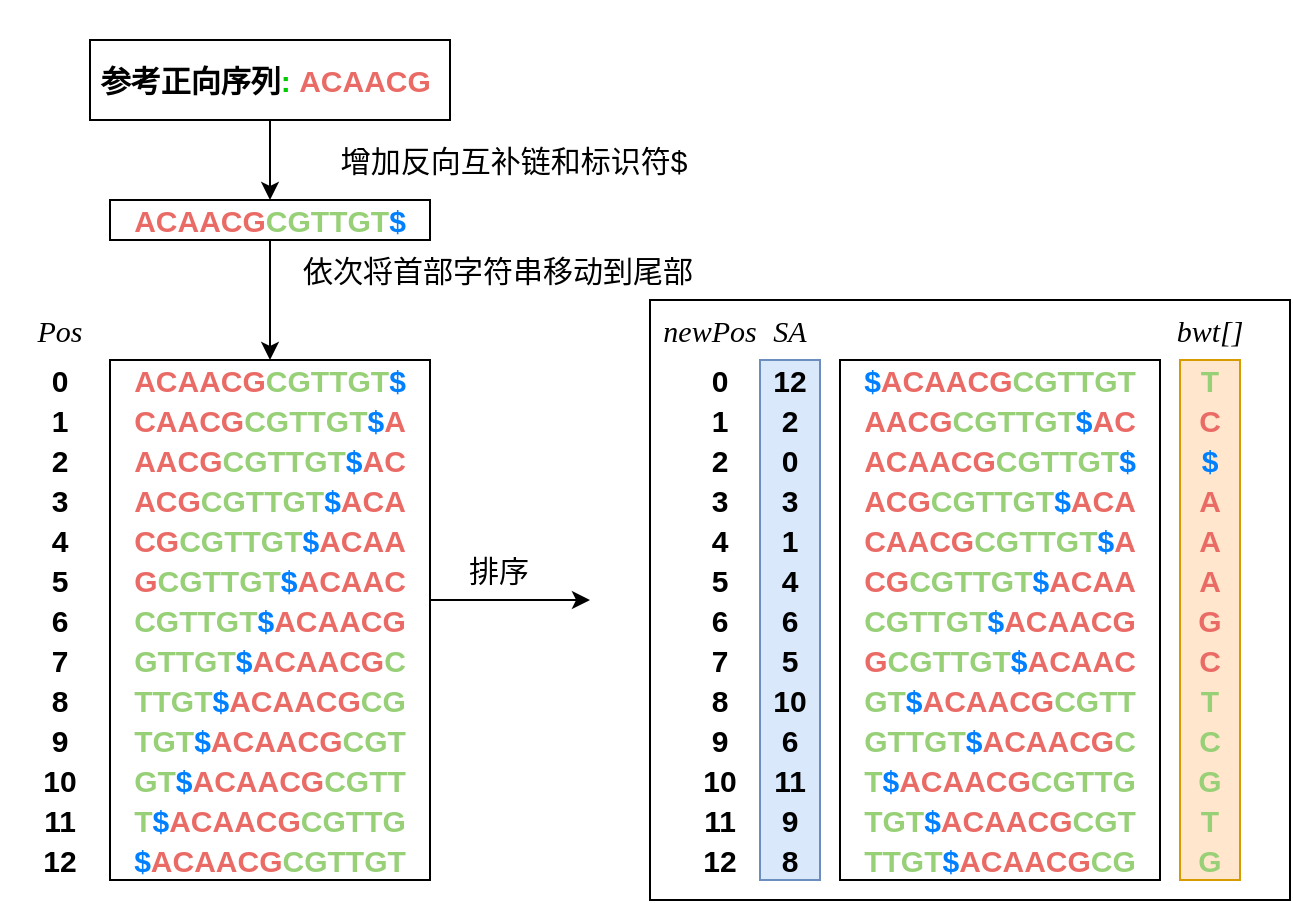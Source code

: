 <mxfile version="20.2.7" type="github">
  <diagram id="3BTd0Piw4Znla7fd_BEo" name="第 1 页">
    <mxGraphModel dx="1550" dy="827" grid="1" gridSize="10" guides="1" tooltips="1" connect="1" arrows="1" fold="1" page="1" pageScale="1" pageWidth="827" pageHeight="1169" math="0" shadow="0">
      <root>
        <mxCell id="0" />
        <mxCell id="1" parent="0" />
        <mxCell id="XB4V-3goY0CeYFmTZ6GR-145" value="" style="rounded=0;whiteSpace=wrap;html=1;labelBackgroundColor=none;labelBorderColor=none;fontFamily=Times New Roman;fontSize=15;fontColor=#007FFF;strokeColor=default;gradientColor=none;" vertex="1" parent="1">
          <mxGeometry x="400" y="290" width="320" height="300" as="geometry" />
        </mxCell>
        <mxCell id="XB4V-3goY0CeYFmTZ6GR-125" value="" style="rounded=0;whiteSpace=wrap;html=1;fontFamily=Times New Roman;fontSize=15;strokeColor=#6c8ebf;labelBackgroundColor=none;labelBorderColor=none;textOpacity=0;fillColor=#dae8fc;gradientColor=none;" vertex="1" parent="1">
          <mxGeometry x="455" y="320" width="30" height="260" as="geometry" />
        </mxCell>
        <mxCell id="XB4V-3goY0CeYFmTZ6GR-19" value="" style="rounded=0;whiteSpace=wrap;html=1;fontSize=15;fontColor=#000000;strokeColor=default;" vertex="1" parent="1">
          <mxGeometry x="130" y="320" width="160" height="260" as="geometry" />
        </mxCell>
        <mxCell id="PF9-1cCFaQV7IqX7h6EL-1" value="&lt;font style=&quot;font-size: 15px;&quot;&gt;&lt;b&gt;&lt;font color=&quot;#ea6b66&quot;&gt;ACAACG&lt;/font&gt;&lt;/b&gt;&lt;b&gt;&lt;font color=&quot;#97d077&quot;&gt;CGTTGT&lt;/font&gt;&lt;/b&gt;&lt;/font&gt;&lt;b style=&quot;font-size: 15px;&quot;&gt;&lt;font color=&quot;#007fff&quot;&gt;$&lt;/font&gt;&lt;/b&gt;" style="rounded=0;whiteSpace=wrap;html=1;" parent="1" vertex="1">
          <mxGeometry x="130" y="240" width="160" height="20" as="geometry" />
        </mxCell>
        <mxCell id="XB4V-3goY0CeYFmTZ6GR-10" value="" style="group" vertex="1" connectable="0" parent="1">
          <mxGeometry x="120" y="140" width="280" height="30" as="geometry" />
        </mxCell>
        <mxCell id="XB4V-3goY0CeYFmTZ6GR-2" value="&lt;div style=&quot;text-align: center;&quot;&gt;&lt;br&gt;&lt;/div&gt;" style="text;whiteSpace=wrap;html=1;fontSize=15;fontColor=#00CC00;" vertex="1" parent="XB4V-3goY0CeYFmTZ6GR-10">
          <mxGeometry width="170" height="30" as="geometry" />
        </mxCell>
        <mxCell id="XB4V-3goY0CeYFmTZ6GR-12" value="" style="edgeStyle=orthogonalEdgeStyle;rounded=0;orthogonalLoop=1;jettySize=auto;html=1;fontSize=15;fontColor=#FF3333;" edge="1" parent="1" source="XB4V-3goY0CeYFmTZ6GR-11" target="PF9-1cCFaQV7IqX7h6EL-1">
          <mxGeometry relative="1" as="geometry" />
        </mxCell>
        <mxCell id="XB4V-3goY0CeYFmTZ6GR-11" value="&lt;b style=&quot;&quot;&gt;&lt;font style=&quot;&quot; color=&quot;#000000&quot;&gt;参考正向序列&lt;/font&gt;&lt;font style=&quot;color: rgb(0, 204, 0);&quot; color=&quot;#000000&quot;&gt;:&amp;nbsp;&lt;/font&gt;&lt;font color=&quot;#ea6b66&quot;&gt;&lt;font style=&quot;&quot;&gt;ACAACG&lt;/font&gt;&lt;font style=&quot;&quot;&gt;&amp;nbsp;&lt;/font&gt;&lt;/font&gt;&lt;/b&gt;" style="rounded=0;whiteSpace=wrap;html=1;fontSize=15;fontColor=#FF3333;" vertex="1" parent="1">
          <mxGeometry x="120" y="160" width="180" height="40" as="geometry" />
        </mxCell>
        <mxCell id="XB4V-3goY0CeYFmTZ6GR-13" value="&lt;font color=&quot;#000000&quot;&gt;增加反向互补链和标识符$&lt;/font&gt;" style="text;html=1;strokeColor=none;fillColor=none;align=center;verticalAlign=middle;whiteSpace=wrap;rounded=0;fontSize=15;fontColor=#FF3333;" vertex="1" parent="1">
          <mxGeometry x="224" y="200" width="216" height="40" as="geometry" />
        </mxCell>
        <mxCell id="XB4V-3goY0CeYFmTZ6GR-18" value="&lt;b&gt;&lt;font color=&quot;#ea6b66&quot;&gt;ACAACG&lt;/font&gt;&lt;/b&gt;&lt;b&gt;&lt;font color=&quot;#97d077&quot;&gt;CGTTGT&lt;/font&gt;&lt;/b&gt;&lt;b&gt;&lt;font color=&quot;#007fff&quot;&gt;$&lt;/font&gt;&lt;/b&gt;" style="text;html=1;strokeColor=none;fillColor=none;align=center;verticalAlign=middle;whiteSpace=wrap;rounded=0;fontSize=15;fontColor=#000000;" vertex="1" parent="1">
          <mxGeometry x="130" y="320" width="160" height="20" as="geometry" />
        </mxCell>
        <mxCell id="XB4V-3goY0CeYFmTZ6GR-21" value="&lt;b&gt;&lt;font color=&quot;#ea6b66&quot;&gt;CAACG&lt;/font&gt;&lt;/b&gt;&lt;b&gt;&lt;font color=&quot;#97d077&quot;&gt;CGTTGT&lt;/font&gt;&lt;/b&gt;&lt;b&gt;&lt;font color=&quot;#007fff&quot;&gt;$&lt;/font&gt;&lt;font color=&quot;#ea6b66&quot;&gt;A&lt;/font&gt;&lt;/b&gt;" style="text;html=1;strokeColor=none;fillColor=none;align=center;verticalAlign=middle;whiteSpace=wrap;rounded=0;fontSize=15;fontColor=#000000;" vertex="1" parent="1">
          <mxGeometry x="130" y="340" width="160" height="20" as="geometry" />
        </mxCell>
        <mxCell id="XB4V-3goY0CeYFmTZ6GR-25" value="&lt;b&gt;&lt;font color=&quot;#ea6b66&quot;&gt;AACG&lt;/font&gt;&lt;/b&gt;&lt;b&gt;&lt;font color=&quot;#97d077&quot;&gt;CGTTGT&lt;/font&gt;&lt;/b&gt;&lt;b&gt;&lt;font color=&quot;#007fff&quot;&gt;$&lt;/font&gt;&lt;font color=&quot;#ea6b66&quot;&gt;AC&lt;/font&gt;&lt;/b&gt;" style="text;html=1;strokeColor=none;fillColor=none;align=center;verticalAlign=middle;whiteSpace=wrap;rounded=0;fontSize=15;fontColor=#000000;" vertex="1" parent="1">
          <mxGeometry x="130" y="360" width="160" height="20" as="geometry" />
        </mxCell>
        <mxCell id="XB4V-3goY0CeYFmTZ6GR-26" value="&lt;b&gt;&lt;font color=&quot;#ea6b66&quot;&gt;ACG&lt;/font&gt;&lt;/b&gt;&lt;b&gt;&lt;font color=&quot;#97d077&quot;&gt;CGTTGT&lt;/font&gt;&lt;/b&gt;&lt;b&gt;&lt;font color=&quot;#007fff&quot;&gt;$&lt;/font&gt;&lt;font color=&quot;#ea6b66&quot;&gt;ACA&lt;/font&gt;&lt;/b&gt;" style="text;html=1;strokeColor=none;fillColor=none;align=center;verticalAlign=middle;whiteSpace=wrap;rounded=0;fontSize=15;fontColor=#000000;" vertex="1" parent="1">
          <mxGeometry x="130" y="380" width="160" height="20" as="geometry" />
        </mxCell>
        <mxCell id="XB4V-3goY0CeYFmTZ6GR-27" value="&lt;b&gt;&lt;font color=&quot;#ea6b66&quot;&gt;CG&lt;/font&gt;&lt;/b&gt;&lt;b&gt;&lt;font color=&quot;#97d077&quot;&gt;CGTTGT&lt;/font&gt;&lt;/b&gt;&lt;b&gt;&lt;font color=&quot;#007fff&quot;&gt;$&lt;/font&gt;&lt;font color=&quot;#ea6b66&quot;&gt;ACAA&lt;/font&gt;&lt;/b&gt;" style="text;html=1;strokeColor=none;fillColor=none;align=center;verticalAlign=middle;whiteSpace=wrap;rounded=0;fontSize=15;fontColor=#000000;" vertex="1" parent="1">
          <mxGeometry x="130" y="400" width="160" height="20" as="geometry" />
        </mxCell>
        <mxCell id="XB4V-3goY0CeYFmTZ6GR-47" value="&lt;b&gt;&lt;font color=&quot;#ea6b66&quot;&gt;G&lt;/font&gt;&lt;/b&gt;&lt;b&gt;&lt;font color=&quot;#97d077&quot;&gt;CGTTGT&lt;/font&gt;&lt;/b&gt;&lt;b&gt;&lt;font color=&quot;#007fff&quot;&gt;$&lt;/font&gt;&lt;font color=&quot;#ea6b66&quot;&gt;ACAAC&lt;/font&gt;&lt;/b&gt;" style="text;html=1;strokeColor=none;fillColor=none;align=center;verticalAlign=middle;whiteSpace=wrap;rounded=0;fontSize=15;fontColor=#000000;" vertex="1" parent="1">
          <mxGeometry x="130" y="420" width="160" height="20" as="geometry" />
        </mxCell>
        <mxCell id="XB4V-3goY0CeYFmTZ6GR-48" value="&lt;b&gt;&lt;font color=&quot;#97d077&quot;&gt;CGTTGT&lt;/font&gt;&lt;/b&gt;&lt;b&gt;&lt;font color=&quot;#007fff&quot;&gt;$&lt;/font&gt;&lt;/b&gt;&lt;b&gt;&lt;font color=&quot;#ea6b66&quot;&gt;ACAACG&lt;/font&gt;&lt;/b&gt;" style="text;html=1;strokeColor=none;fillColor=none;align=center;verticalAlign=middle;whiteSpace=wrap;rounded=0;fontSize=15;fontColor=#000000;" vertex="1" parent="1">
          <mxGeometry x="130" y="440" width="160" height="20" as="geometry" />
        </mxCell>
        <mxCell id="XB4V-3goY0CeYFmTZ6GR-49" value="&lt;b&gt;&lt;font color=&quot;#97d077&quot;&gt;GTTGT&lt;/font&gt;&lt;/b&gt;&lt;b&gt;&lt;font color=&quot;#007fff&quot;&gt;$&lt;/font&gt;&lt;/b&gt;&lt;b&gt;&lt;font color=&quot;#ea6b66&quot;&gt;ACAACG&lt;/font&gt;&lt;/b&gt;&lt;b&gt;&lt;font color=&quot;#97d077&quot;&gt;C&lt;/font&gt;&lt;/b&gt;" style="text;html=1;strokeColor=none;fillColor=none;align=center;verticalAlign=middle;whiteSpace=wrap;rounded=0;fontSize=15;fontColor=#000000;" vertex="1" parent="1">
          <mxGeometry x="130" y="460" width="160" height="20" as="geometry" />
        </mxCell>
        <mxCell id="XB4V-3goY0CeYFmTZ6GR-50" value="&lt;b&gt;&lt;font color=&quot;#97d077&quot;&gt;TTGT&lt;/font&gt;&lt;/b&gt;&lt;b&gt;&lt;font color=&quot;#007fff&quot;&gt;$&lt;/font&gt;&lt;/b&gt;&lt;b&gt;&lt;font color=&quot;#ea6b66&quot;&gt;ACAACG&lt;/font&gt;&lt;/b&gt;&lt;b&gt;&lt;font color=&quot;#97d077&quot;&gt;CG&lt;/font&gt;&lt;/b&gt;" style="text;html=1;strokeColor=none;fillColor=none;align=center;verticalAlign=middle;whiteSpace=wrap;rounded=0;fontSize=15;fontColor=#000000;" vertex="1" parent="1">
          <mxGeometry x="130" y="480" width="160" height="20" as="geometry" />
        </mxCell>
        <mxCell id="XB4V-3goY0CeYFmTZ6GR-51" value="&lt;b&gt;&lt;font color=&quot;#97d077&quot;&gt;TGT&lt;/font&gt;&lt;/b&gt;&lt;b&gt;&lt;font color=&quot;#007fff&quot;&gt;$&lt;/font&gt;&lt;/b&gt;&lt;b&gt;&lt;font color=&quot;#ea6b66&quot;&gt;ACAACG&lt;/font&gt;&lt;/b&gt;&lt;b&gt;&lt;font color=&quot;#97d077&quot;&gt;CGT&lt;/font&gt;&lt;/b&gt;" style="text;html=1;strokeColor=none;fillColor=none;align=center;verticalAlign=middle;whiteSpace=wrap;rounded=0;fontSize=15;fontColor=#000000;" vertex="1" parent="1">
          <mxGeometry x="130" y="500" width="160" height="20" as="geometry" />
        </mxCell>
        <mxCell id="XB4V-3goY0CeYFmTZ6GR-52" value="&lt;b&gt;&lt;font color=&quot;#97d077&quot;&gt;GT&lt;/font&gt;&lt;/b&gt;&lt;b&gt;&lt;font color=&quot;#007fff&quot;&gt;$&lt;/font&gt;&lt;/b&gt;&lt;b&gt;&lt;font color=&quot;#ea6b66&quot;&gt;ACAACG&lt;/font&gt;&lt;/b&gt;&lt;b&gt;&lt;font color=&quot;#97d077&quot;&gt;CGTT&lt;/font&gt;&lt;/b&gt;" style="text;html=1;strokeColor=none;fillColor=none;align=center;verticalAlign=middle;whiteSpace=wrap;rounded=0;fontSize=15;fontColor=#000000;" vertex="1" parent="1">
          <mxGeometry x="130" y="520" width="160" height="20" as="geometry" />
        </mxCell>
        <mxCell id="XB4V-3goY0CeYFmTZ6GR-53" value="&lt;b&gt;&lt;font color=&quot;#97d077&quot;&gt;T&lt;/font&gt;&lt;/b&gt;&lt;b&gt;&lt;font color=&quot;#007fff&quot;&gt;$&lt;/font&gt;&lt;/b&gt;&lt;b&gt;&lt;font color=&quot;#ea6b66&quot;&gt;ACAACG&lt;/font&gt;&lt;/b&gt;&lt;b&gt;&lt;font color=&quot;#97d077&quot;&gt;CGTTG&lt;/font&gt;&lt;/b&gt;" style="text;html=1;strokeColor=none;fillColor=none;align=center;verticalAlign=middle;whiteSpace=wrap;rounded=0;fontSize=15;fontColor=#000000;" vertex="1" parent="1">
          <mxGeometry x="130" y="540" width="160" height="20" as="geometry" />
        </mxCell>
        <mxCell id="XB4V-3goY0CeYFmTZ6GR-54" value="&lt;b&gt;&lt;font color=&quot;#007fff&quot;&gt;$&lt;/font&gt;&lt;/b&gt;&lt;b&gt;&lt;font color=&quot;#ea6b66&quot;&gt;ACAACG&lt;/font&gt;&lt;/b&gt;&lt;b&gt;&lt;font color=&quot;#97d077&quot;&gt;CGTTGT&lt;/font&gt;&lt;/b&gt;" style="text;html=1;strokeColor=none;fillColor=none;align=center;verticalAlign=middle;whiteSpace=wrap;rounded=0;fontSize=15;fontColor=#000000;" vertex="1" parent="1">
          <mxGeometry x="130" y="560" width="160" height="20" as="geometry" />
        </mxCell>
        <mxCell id="XB4V-3goY0CeYFmTZ6GR-69" value="&lt;font face=&quot;Times New Roman&quot;&gt;&lt;i&gt;Pos&lt;/i&gt;&lt;/font&gt;" style="text;html=1;strokeColor=none;fillColor=none;align=center;verticalAlign=middle;whiteSpace=wrap;rounded=0;fontSize=15;fontColor=#000000;" vertex="1" parent="1">
          <mxGeometry x="75" y="290" width="60" height="30" as="geometry" />
        </mxCell>
        <mxCell id="XB4V-3goY0CeYFmTZ6GR-70" value="" style="group" vertex="1" connectable="0" parent="1">
          <mxGeometry x="90" y="320" width="30" height="260" as="geometry" />
        </mxCell>
        <mxCell id="XB4V-3goY0CeYFmTZ6GR-56" value="&lt;font&gt;&lt;b&gt;0&lt;/b&gt;&lt;/font&gt;" style="text;html=1;strokeColor=none;fillColor=none;align=center;verticalAlign=middle;whiteSpace=wrap;rounded=0;fontSize=15;fontColor=#000000;" vertex="1" parent="XB4V-3goY0CeYFmTZ6GR-70">
          <mxGeometry width="30" height="20" as="geometry" />
        </mxCell>
        <mxCell id="XB4V-3goY0CeYFmTZ6GR-57" value="&lt;font&gt;&lt;b&gt;1&lt;/b&gt;&lt;/font&gt;" style="text;html=1;strokeColor=none;fillColor=none;align=center;verticalAlign=middle;whiteSpace=wrap;rounded=0;fontSize=15;fontColor=#000000;" vertex="1" parent="XB4V-3goY0CeYFmTZ6GR-70">
          <mxGeometry y="20" width="30" height="20" as="geometry" />
        </mxCell>
        <mxCell id="XB4V-3goY0CeYFmTZ6GR-58" value="&lt;font&gt;&lt;b&gt;2&lt;/b&gt;&lt;/font&gt;" style="text;html=1;strokeColor=none;fillColor=none;align=center;verticalAlign=middle;whiteSpace=wrap;rounded=0;fontSize=15;fontColor=#000000;" vertex="1" parent="XB4V-3goY0CeYFmTZ6GR-70">
          <mxGeometry y="40" width="30" height="20" as="geometry" />
        </mxCell>
        <mxCell id="XB4V-3goY0CeYFmTZ6GR-59" value="&lt;font&gt;&lt;b&gt;3&lt;/b&gt;&lt;/font&gt;" style="text;html=1;strokeColor=none;fillColor=none;align=center;verticalAlign=middle;whiteSpace=wrap;rounded=0;fontSize=15;fontColor=#000000;" vertex="1" parent="XB4V-3goY0CeYFmTZ6GR-70">
          <mxGeometry y="60" width="30" height="20" as="geometry" />
        </mxCell>
        <mxCell id="XB4V-3goY0CeYFmTZ6GR-60" value="&lt;font&gt;&lt;b&gt;4&lt;/b&gt;&lt;/font&gt;" style="text;html=1;strokeColor=none;fillColor=none;align=center;verticalAlign=middle;whiteSpace=wrap;rounded=0;fontSize=15;fontColor=#000000;" vertex="1" parent="XB4V-3goY0CeYFmTZ6GR-70">
          <mxGeometry y="80" width="30" height="20" as="geometry" />
        </mxCell>
        <mxCell id="XB4V-3goY0CeYFmTZ6GR-61" value="&lt;font&gt;&lt;b&gt;5&lt;/b&gt;&lt;/font&gt;" style="text;html=1;strokeColor=none;fillColor=none;align=center;verticalAlign=middle;whiteSpace=wrap;rounded=0;fontSize=15;fontColor=#000000;" vertex="1" parent="XB4V-3goY0CeYFmTZ6GR-70">
          <mxGeometry y="100" width="30" height="20" as="geometry" />
        </mxCell>
        <mxCell id="XB4V-3goY0CeYFmTZ6GR-62" value="&lt;font&gt;&lt;b&gt;6&lt;/b&gt;&lt;/font&gt;" style="text;html=1;strokeColor=none;fillColor=none;align=center;verticalAlign=middle;whiteSpace=wrap;rounded=0;fontSize=15;fontColor=#000000;" vertex="1" parent="XB4V-3goY0CeYFmTZ6GR-70">
          <mxGeometry y="120" width="30" height="20" as="geometry" />
        </mxCell>
        <mxCell id="XB4V-3goY0CeYFmTZ6GR-63" value="&lt;font&gt;&lt;b&gt;7&lt;/b&gt;&lt;/font&gt;" style="text;html=1;strokeColor=none;fillColor=none;align=center;verticalAlign=middle;whiteSpace=wrap;rounded=0;fontSize=15;fontColor=#000000;" vertex="1" parent="XB4V-3goY0CeYFmTZ6GR-70">
          <mxGeometry y="140" width="30" height="20" as="geometry" />
        </mxCell>
        <mxCell id="XB4V-3goY0CeYFmTZ6GR-64" value="&lt;font&gt;&lt;b&gt;8&lt;/b&gt;&lt;/font&gt;" style="text;html=1;strokeColor=none;fillColor=none;align=center;verticalAlign=middle;whiteSpace=wrap;rounded=0;fontSize=15;fontColor=#000000;" vertex="1" parent="XB4V-3goY0CeYFmTZ6GR-70">
          <mxGeometry y="160" width="30" height="20" as="geometry" />
        </mxCell>
        <mxCell id="XB4V-3goY0CeYFmTZ6GR-65" value="&lt;font&gt;&lt;b&gt;9&lt;/b&gt;&lt;/font&gt;" style="text;html=1;strokeColor=none;fillColor=none;align=center;verticalAlign=middle;whiteSpace=wrap;rounded=0;fontSize=15;fontColor=#000000;" vertex="1" parent="XB4V-3goY0CeYFmTZ6GR-70">
          <mxGeometry y="180" width="30" height="20" as="geometry" />
        </mxCell>
        <mxCell id="XB4V-3goY0CeYFmTZ6GR-66" value="&lt;font&gt;&lt;b&gt;10&lt;/b&gt;&lt;/font&gt;" style="text;html=1;strokeColor=none;fillColor=none;align=center;verticalAlign=middle;whiteSpace=wrap;rounded=0;fontSize=15;fontColor=#000000;" vertex="1" parent="XB4V-3goY0CeYFmTZ6GR-70">
          <mxGeometry y="200" width="30" height="20" as="geometry" />
        </mxCell>
        <mxCell id="XB4V-3goY0CeYFmTZ6GR-67" value="&lt;font&gt;&lt;b&gt;11&lt;/b&gt;&lt;/font&gt;" style="text;html=1;strokeColor=none;fillColor=none;align=center;verticalAlign=middle;whiteSpace=wrap;rounded=0;fontSize=15;fontColor=#000000;" vertex="1" parent="XB4V-3goY0CeYFmTZ6GR-70">
          <mxGeometry y="220" width="30" height="20" as="geometry" />
        </mxCell>
        <mxCell id="XB4V-3goY0CeYFmTZ6GR-68" value="&lt;font&gt;&lt;b&gt;12&lt;/b&gt;&lt;/font&gt;" style="text;html=1;strokeColor=none;fillColor=none;align=center;verticalAlign=middle;whiteSpace=wrap;rounded=0;fontSize=15;fontColor=#000000;" vertex="1" parent="XB4V-3goY0CeYFmTZ6GR-70">
          <mxGeometry y="240" width="30" height="20" as="geometry" />
        </mxCell>
        <mxCell id="XB4V-3goY0CeYFmTZ6GR-72" value="" style="endArrow=classic;html=1;rounded=0;fontFamily=Times New Roman;fontSize=15;fontColor=#000000;exitX=0.5;exitY=1;exitDx=0;exitDy=0;entryX=0.5;entryY=0;entryDx=0;entryDy=0;" edge="1" parent="1" source="PF9-1cCFaQV7IqX7h6EL-1" target="XB4V-3goY0CeYFmTZ6GR-18">
          <mxGeometry width="50" height="50" relative="1" as="geometry">
            <mxPoint x="370" y="310" as="sourcePoint" />
            <mxPoint x="420" y="260" as="targetPoint" />
          </mxGeometry>
        </mxCell>
        <mxCell id="XB4V-3goY0CeYFmTZ6GR-73" value="&lt;font color=&quot;#000000&quot;&gt;依次将首部字符串移动到尾部&lt;/font&gt;" style="text;html=1;strokeColor=none;fillColor=none;align=center;verticalAlign=middle;whiteSpace=wrap;rounded=0;fontSize=15;fontColor=#FF3333;" vertex="1" parent="1">
          <mxGeometry x="208" y="260" width="232" height="30" as="geometry" />
        </mxCell>
        <mxCell id="XB4V-3goY0CeYFmTZ6GR-74" value="" style="rounded=0;whiteSpace=wrap;html=1;fontSize=15;fontColor=#000000;strokeColor=default;" vertex="1" parent="1">
          <mxGeometry x="495" y="320" width="160" height="260" as="geometry" />
        </mxCell>
        <mxCell id="XB4V-3goY0CeYFmTZ6GR-75" value="&lt;b&gt;&lt;font color=&quot;#ea6b66&quot;&gt;ACAACG&lt;/font&gt;&lt;/b&gt;&lt;b&gt;&lt;font color=&quot;#97d077&quot;&gt;CGTTGT&lt;/font&gt;&lt;/b&gt;&lt;b&gt;&lt;font color=&quot;#007fff&quot;&gt;$&lt;/font&gt;&lt;/b&gt;" style="text;html=1;strokeColor=none;fillColor=none;align=center;verticalAlign=middle;whiteSpace=wrap;rounded=0;fontSize=15;fontColor=#000000;" vertex="1" parent="1">
          <mxGeometry x="495" y="360" width="160" height="20" as="geometry" />
        </mxCell>
        <mxCell id="XB4V-3goY0CeYFmTZ6GR-76" value="&lt;b&gt;&lt;font color=&quot;#ea6b66&quot;&gt;CAACG&lt;/font&gt;&lt;/b&gt;&lt;b&gt;&lt;font color=&quot;#97d077&quot;&gt;CGTTGT&lt;/font&gt;&lt;/b&gt;&lt;b&gt;&lt;font color=&quot;#007fff&quot;&gt;$&lt;/font&gt;&lt;font color=&quot;#ea6b66&quot;&gt;A&lt;/font&gt;&lt;/b&gt;" style="text;html=1;strokeColor=none;fillColor=none;align=center;verticalAlign=middle;whiteSpace=wrap;rounded=0;fontSize=15;fontColor=#000000;" vertex="1" parent="1">
          <mxGeometry x="495" y="400" width="160" height="20" as="geometry" />
        </mxCell>
        <mxCell id="XB4V-3goY0CeYFmTZ6GR-77" value="&lt;b&gt;&lt;font color=&quot;#ea6b66&quot;&gt;AACG&lt;/font&gt;&lt;/b&gt;&lt;b&gt;&lt;font color=&quot;#97d077&quot;&gt;CGTTGT&lt;/font&gt;&lt;/b&gt;&lt;b&gt;&lt;font color=&quot;#007fff&quot;&gt;$&lt;/font&gt;&lt;font color=&quot;#ea6b66&quot;&gt;AC&lt;/font&gt;&lt;/b&gt;" style="text;html=1;strokeColor=none;fillColor=none;align=center;verticalAlign=middle;whiteSpace=wrap;rounded=0;fontSize=15;fontColor=#000000;" vertex="1" parent="1">
          <mxGeometry x="495" y="340" width="160" height="20" as="geometry" />
        </mxCell>
        <mxCell id="XB4V-3goY0CeYFmTZ6GR-78" value="&lt;b&gt;&lt;font color=&quot;#ea6b66&quot;&gt;ACG&lt;/font&gt;&lt;/b&gt;&lt;b&gt;&lt;font color=&quot;#97d077&quot;&gt;CGTTGT&lt;/font&gt;&lt;/b&gt;&lt;b&gt;&lt;font color=&quot;#007fff&quot;&gt;$&lt;/font&gt;&lt;font color=&quot;#ea6b66&quot;&gt;ACA&lt;/font&gt;&lt;/b&gt;" style="text;html=1;strokeColor=none;fillColor=none;align=center;verticalAlign=middle;whiteSpace=wrap;rounded=0;fontSize=15;fontColor=#000000;" vertex="1" parent="1">
          <mxGeometry x="495" y="380" width="160" height="20" as="geometry" />
        </mxCell>
        <mxCell id="XB4V-3goY0CeYFmTZ6GR-79" value="&lt;b&gt;&lt;font color=&quot;#ea6b66&quot;&gt;CG&lt;/font&gt;&lt;/b&gt;&lt;b&gt;&lt;font color=&quot;#97d077&quot;&gt;CGTTGT&lt;/font&gt;&lt;/b&gt;&lt;b&gt;&lt;font color=&quot;#007fff&quot;&gt;$&lt;/font&gt;&lt;font color=&quot;#ea6b66&quot;&gt;ACAA&lt;/font&gt;&lt;/b&gt;" style="text;html=1;strokeColor=none;fillColor=none;align=center;verticalAlign=middle;whiteSpace=wrap;rounded=0;fontSize=15;fontColor=#000000;" vertex="1" parent="1">
          <mxGeometry x="495" y="420" width="160" height="20" as="geometry" />
        </mxCell>
        <mxCell id="XB4V-3goY0CeYFmTZ6GR-80" value="&lt;b&gt;&lt;font color=&quot;#ea6b66&quot;&gt;G&lt;/font&gt;&lt;/b&gt;&lt;b&gt;&lt;font color=&quot;#97d077&quot;&gt;CGTTGT&lt;/font&gt;&lt;/b&gt;&lt;b&gt;&lt;font color=&quot;#007fff&quot;&gt;$&lt;/font&gt;&lt;font color=&quot;#ea6b66&quot;&gt;ACAAC&lt;/font&gt;&lt;/b&gt;" style="text;html=1;strokeColor=none;fillColor=none;align=center;verticalAlign=middle;whiteSpace=wrap;rounded=0;fontSize=15;fontColor=#000000;" vertex="1" parent="1">
          <mxGeometry x="495" y="460" width="160" height="20" as="geometry" />
        </mxCell>
        <mxCell id="XB4V-3goY0CeYFmTZ6GR-81" value="&lt;b&gt;&lt;font color=&quot;#97d077&quot;&gt;CGTTGT&lt;/font&gt;&lt;/b&gt;&lt;b&gt;&lt;font color=&quot;#007fff&quot;&gt;$&lt;/font&gt;&lt;/b&gt;&lt;b&gt;&lt;font color=&quot;#ea6b66&quot;&gt;ACAACG&lt;/font&gt;&lt;/b&gt;" style="text;html=1;strokeColor=none;fillColor=none;align=center;verticalAlign=middle;whiteSpace=wrap;rounded=0;fontSize=15;fontColor=#000000;" vertex="1" parent="1">
          <mxGeometry x="495" y="440" width="160" height="20" as="geometry" />
        </mxCell>
        <mxCell id="XB4V-3goY0CeYFmTZ6GR-82" value="&lt;b&gt;&lt;font color=&quot;#97d077&quot;&gt;GTTGT&lt;/font&gt;&lt;/b&gt;&lt;b&gt;&lt;font color=&quot;#007fff&quot;&gt;$&lt;/font&gt;&lt;/b&gt;&lt;b&gt;&lt;font color=&quot;#ea6b66&quot;&gt;ACAACG&lt;/font&gt;&lt;/b&gt;&lt;b&gt;&lt;font color=&quot;#97d077&quot;&gt;C&lt;/font&gt;&lt;/b&gt;" style="text;html=1;strokeColor=none;fillColor=none;align=center;verticalAlign=middle;whiteSpace=wrap;rounded=0;fontSize=15;fontColor=#000000;" vertex="1" parent="1">
          <mxGeometry x="495" y="500" width="160" height="20" as="geometry" />
        </mxCell>
        <mxCell id="XB4V-3goY0CeYFmTZ6GR-83" value="&lt;b&gt;&lt;font color=&quot;#97d077&quot;&gt;TTGT&lt;/font&gt;&lt;/b&gt;&lt;b&gt;&lt;font color=&quot;#007fff&quot;&gt;$&lt;/font&gt;&lt;/b&gt;&lt;b&gt;&lt;font color=&quot;#ea6b66&quot;&gt;ACAACG&lt;/font&gt;&lt;/b&gt;&lt;b&gt;&lt;font color=&quot;#97d077&quot;&gt;CG&lt;/font&gt;&lt;/b&gt;" style="text;html=1;strokeColor=none;fillColor=none;align=center;verticalAlign=middle;whiteSpace=wrap;rounded=0;fontSize=15;fontColor=#000000;" vertex="1" parent="1">
          <mxGeometry x="495" y="560" width="160" height="20" as="geometry" />
        </mxCell>
        <mxCell id="XB4V-3goY0CeYFmTZ6GR-84" value="&lt;b&gt;&lt;font color=&quot;#97d077&quot;&gt;TGT&lt;/font&gt;&lt;/b&gt;&lt;b&gt;&lt;font color=&quot;#007fff&quot;&gt;$&lt;/font&gt;&lt;/b&gt;&lt;b&gt;&lt;font color=&quot;#ea6b66&quot;&gt;ACAACG&lt;/font&gt;&lt;/b&gt;&lt;b&gt;&lt;font color=&quot;#97d077&quot;&gt;CGT&lt;/font&gt;&lt;/b&gt;" style="text;html=1;strokeColor=none;fillColor=none;align=center;verticalAlign=middle;whiteSpace=wrap;rounded=0;fontSize=15;fontColor=#000000;" vertex="1" parent="1">
          <mxGeometry x="495" y="540" width="160" height="20" as="geometry" />
        </mxCell>
        <mxCell id="XB4V-3goY0CeYFmTZ6GR-85" value="&lt;b&gt;&lt;font color=&quot;#97d077&quot;&gt;GT&lt;/font&gt;&lt;/b&gt;&lt;b&gt;&lt;font color=&quot;#007fff&quot;&gt;$&lt;/font&gt;&lt;/b&gt;&lt;b&gt;&lt;font color=&quot;#ea6b66&quot;&gt;ACAACG&lt;/font&gt;&lt;/b&gt;&lt;b&gt;&lt;font color=&quot;#97d077&quot;&gt;CGTT&lt;/font&gt;&lt;/b&gt;" style="text;html=1;strokeColor=none;fillColor=none;align=center;verticalAlign=middle;whiteSpace=wrap;rounded=0;fontSize=15;fontColor=#000000;" vertex="1" parent="1">
          <mxGeometry x="495" y="480" width="160" height="20" as="geometry" />
        </mxCell>
        <mxCell id="XB4V-3goY0CeYFmTZ6GR-86" value="&lt;b&gt;&lt;font color=&quot;#97d077&quot;&gt;T&lt;/font&gt;&lt;/b&gt;&lt;b&gt;&lt;font color=&quot;#007fff&quot;&gt;$&lt;/font&gt;&lt;/b&gt;&lt;b&gt;&lt;font color=&quot;#ea6b66&quot;&gt;ACAACG&lt;/font&gt;&lt;/b&gt;&lt;b&gt;&lt;font color=&quot;#97d077&quot;&gt;CGTTG&lt;/font&gt;&lt;/b&gt;" style="text;html=1;strokeColor=none;fillColor=none;align=center;verticalAlign=middle;whiteSpace=wrap;rounded=0;fontSize=15;fontColor=#000000;" vertex="1" parent="1">
          <mxGeometry x="495" y="520" width="160" height="20" as="geometry" />
        </mxCell>
        <mxCell id="XB4V-3goY0CeYFmTZ6GR-87" value="&lt;b&gt;&lt;font color=&quot;#007fff&quot;&gt;$&lt;/font&gt;&lt;/b&gt;&lt;b&gt;&lt;font color=&quot;#ea6b66&quot;&gt;ACAACG&lt;/font&gt;&lt;/b&gt;&lt;b&gt;&lt;font color=&quot;#97d077&quot;&gt;CGTTGT&lt;/font&gt;&lt;/b&gt;" style="text;html=1;strokeColor=none;fillColor=none;align=center;verticalAlign=middle;whiteSpace=wrap;rounded=0;fontSize=15;fontColor=#000000;" vertex="1" parent="1">
          <mxGeometry x="495" y="320" width="160" height="20" as="geometry" />
        </mxCell>
        <mxCell id="XB4V-3goY0CeYFmTZ6GR-106" value="" style="endArrow=classic;html=1;rounded=0;fontFamily=Times New Roman;fontSize=15;fontColor=#000000;exitX=1;exitY=0;exitDx=0;exitDy=0;" edge="1" parent="1" source="XB4V-3goY0CeYFmTZ6GR-48">
          <mxGeometry width="50" height="50" relative="1" as="geometry">
            <mxPoint x="220" y="270" as="sourcePoint" />
            <mxPoint x="370" y="440" as="targetPoint" />
          </mxGeometry>
        </mxCell>
        <mxCell id="XB4V-3goY0CeYFmTZ6GR-107" value="&lt;font color=&quot;#000000&quot;&gt;排序&lt;/font&gt;" style="text;html=1;strokeColor=none;fillColor=none;align=center;verticalAlign=middle;whiteSpace=wrap;rounded=0;fontSize=15;fontColor=#FF3333;" vertex="1" parent="1">
          <mxGeometry x="295.5" y="410" width="57" height="30" as="geometry" />
        </mxCell>
        <mxCell id="XB4V-3goY0CeYFmTZ6GR-123" value="" style="group" vertex="1" connectable="0" parent="1">
          <mxGeometry x="405" y="290" width="50" height="290" as="geometry" />
        </mxCell>
        <mxCell id="XB4V-3goY0CeYFmTZ6GR-88" value="&lt;font face=&quot;Times New Roman&quot;&gt;&lt;i&gt;newPos&lt;/i&gt;&lt;/font&gt;" style="text;html=1;strokeColor=none;fillColor=none;align=center;verticalAlign=middle;whiteSpace=wrap;rounded=0;fontSize=15;fontColor=#000000;" vertex="1" parent="XB4V-3goY0CeYFmTZ6GR-123">
          <mxGeometry width="50" height="30" as="geometry" />
        </mxCell>
        <mxCell id="XB4V-3goY0CeYFmTZ6GR-89" value="" style="group" vertex="1" connectable="0" parent="XB4V-3goY0CeYFmTZ6GR-123">
          <mxGeometry x="15" y="30" width="30" height="260" as="geometry" />
        </mxCell>
        <mxCell id="XB4V-3goY0CeYFmTZ6GR-90" value="&lt;font&gt;&lt;b&gt;0&lt;/b&gt;&lt;/font&gt;" style="text;html=1;strokeColor=none;fillColor=none;align=center;verticalAlign=middle;whiteSpace=wrap;rounded=0;fontSize=15;fontColor=#000000;" vertex="1" parent="XB4V-3goY0CeYFmTZ6GR-89">
          <mxGeometry width="30" height="20" as="geometry" />
        </mxCell>
        <mxCell id="XB4V-3goY0CeYFmTZ6GR-91" value="&lt;font&gt;&lt;b&gt;1&lt;/b&gt;&lt;/font&gt;" style="text;html=1;strokeColor=none;fillColor=none;align=center;verticalAlign=middle;whiteSpace=wrap;rounded=0;fontSize=15;fontColor=#000000;" vertex="1" parent="XB4V-3goY0CeYFmTZ6GR-89">
          <mxGeometry y="20" width="30" height="20" as="geometry" />
        </mxCell>
        <mxCell id="XB4V-3goY0CeYFmTZ6GR-92" value="&lt;font&gt;&lt;b&gt;2&lt;/b&gt;&lt;/font&gt;" style="text;html=1;strokeColor=none;fillColor=none;align=center;verticalAlign=middle;whiteSpace=wrap;rounded=0;fontSize=15;fontColor=#000000;" vertex="1" parent="XB4V-3goY0CeYFmTZ6GR-89">
          <mxGeometry y="40" width="30" height="20" as="geometry" />
        </mxCell>
        <mxCell id="XB4V-3goY0CeYFmTZ6GR-93" value="&lt;font&gt;&lt;b&gt;3&lt;/b&gt;&lt;/font&gt;" style="text;html=1;strokeColor=none;fillColor=none;align=center;verticalAlign=middle;whiteSpace=wrap;rounded=0;fontSize=15;fontColor=#000000;" vertex="1" parent="XB4V-3goY0CeYFmTZ6GR-89">
          <mxGeometry y="60" width="30" height="20" as="geometry" />
        </mxCell>
        <mxCell id="XB4V-3goY0CeYFmTZ6GR-94" value="&lt;font&gt;&lt;b&gt;4&lt;/b&gt;&lt;/font&gt;" style="text;html=1;strokeColor=none;fillColor=none;align=center;verticalAlign=middle;whiteSpace=wrap;rounded=0;fontSize=15;fontColor=#000000;" vertex="1" parent="XB4V-3goY0CeYFmTZ6GR-89">
          <mxGeometry y="80" width="30" height="20" as="geometry" />
        </mxCell>
        <mxCell id="XB4V-3goY0CeYFmTZ6GR-95" value="&lt;font&gt;&lt;b&gt;5&lt;/b&gt;&lt;/font&gt;" style="text;html=1;strokeColor=none;fillColor=none;align=center;verticalAlign=middle;whiteSpace=wrap;rounded=0;fontSize=15;fontColor=#000000;" vertex="1" parent="XB4V-3goY0CeYFmTZ6GR-89">
          <mxGeometry y="100" width="30" height="20" as="geometry" />
        </mxCell>
        <mxCell id="XB4V-3goY0CeYFmTZ6GR-96" value="&lt;font&gt;&lt;b&gt;6&lt;/b&gt;&lt;/font&gt;" style="text;html=1;strokeColor=none;fillColor=none;align=center;verticalAlign=middle;whiteSpace=wrap;rounded=0;fontSize=15;fontColor=#000000;" vertex="1" parent="XB4V-3goY0CeYFmTZ6GR-89">
          <mxGeometry y="120" width="30" height="20" as="geometry" />
        </mxCell>
        <mxCell id="XB4V-3goY0CeYFmTZ6GR-97" value="&lt;font&gt;&lt;b&gt;7&lt;/b&gt;&lt;/font&gt;" style="text;html=1;strokeColor=none;fillColor=none;align=center;verticalAlign=middle;whiteSpace=wrap;rounded=0;fontSize=15;fontColor=#000000;" vertex="1" parent="XB4V-3goY0CeYFmTZ6GR-89">
          <mxGeometry y="140" width="30" height="20" as="geometry" />
        </mxCell>
        <mxCell id="XB4V-3goY0CeYFmTZ6GR-98" value="&lt;font&gt;&lt;b&gt;8&lt;/b&gt;&lt;/font&gt;" style="text;html=1;strokeColor=none;fillColor=none;align=center;verticalAlign=middle;whiteSpace=wrap;rounded=0;fontSize=15;fontColor=#000000;" vertex="1" parent="XB4V-3goY0CeYFmTZ6GR-89">
          <mxGeometry y="160" width="30" height="20" as="geometry" />
        </mxCell>
        <mxCell id="XB4V-3goY0CeYFmTZ6GR-99" value="&lt;font&gt;&lt;b&gt;9&lt;/b&gt;&lt;/font&gt;" style="text;html=1;strokeColor=none;fillColor=none;align=center;verticalAlign=middle;whiteSpace=wrap;rounded=0;fontSize=15;fontColor=#000000;" vertex="1" parent="XB4V-3goY0CeYFmTZ6GR-89">
          <mxGeometry y="180" width="30" height="20" as="geometry" />
        </mxCell>
        <mxCell id="XB4V-3goY0CeYFmTZ6GR-100" value="&lt;font&gt;&lt;b&gt;10&lt;/b&gt;&lt;/font&gt;" style="text;html=1;strokeColor=none;fillColor=none;align=center;verticalAlign=middle;whiteSpace=wrap;rounded=0;fontSize=15;fontColor=#000000;" vertex="1" parent="XB4V-3goY0CeYFmTZ6GR-89">
          <mxGeometry y="200" width="30" height="20" as="geometry" />
        </mxCell>
        <mxCell id="XB4V-3goY0CeYFmTZ6GR-101" value="&lt;font&gt;&lt;b&gt;11&lt;/b&gt;&lt;/font&gt;" style="text;html=1;strokeColor=none;fillColor=none;align=center;verticalAlign=middle;whiteSpace=wrap;rounded=0;fontSize=15;fontColor=#000000;" vertex="1" parent="XB4V-3goY0CeYFmTZ6GR-89">
          <mxGeometry y="220" width="30" height="20" as="geometry" />
        </mxCell>
        <mxCell id="XB4V-3goY0CeYFmTZ6GR-102" value="&lt;font&gt;&lt;b&gt;12&lt;/b&gt;&lt;/font&gt;" style="text;html=1;strokeColor=none;fillColor=none;align=center;verticalAlign=middle;whiteSpace=wrap;rounded=0;fontSize=15;fontColor=#000000;" vertex="1" parent="XB4V-3goY0CeYFmTZ6GR-89">
          <mxGeometry y="240" width="30" height="20" as="geometry" />
        </mxCell>
        <mxCell id="XB4V-3goY0CeYFmTZ6GR-127" value="" style="group" vertex="1" connectable="0" parent="1">
          <mxGeometry x="455" y="290" width="30" height="290" as="geometry" />
        </mxCell>
        <mxCell id="XB4V-3goY0CeYFmTZ6GR-105" value="&lt;font&gt;&lt;b&gt;12&lt;/b&gt;&lt;/font&gt;" style="text;html=1;strokeColor=none;fillColor=none;align=center;verticalAlign=middle;whiteSpace=wrap;rounded=0;fontSize=15;fontColor=#000000;" vertex="1" parent="XB4V-3goY0CeYFmTZ6GR-127">
          <mxGeometry y="30" width="30" height="20" as="geometry" />
        </mxCell>
        <mxCell id="XB4V-3goY0CeYFmTZ6GR-108" value="&lt;font&gt;&lt;b&gt;2&lt;/b&gt;&lt;/font&gt;" style="text;html=1;strokeColor=none;fillColor=none;align=center;verticalAlign=middle;whiteSpace=wrap;rounded=0;fontSize=15;fontColor=#000000;" vertex="1" parent="XB4V-3goY0CeYFmTZ6GR-127">
          <mxGeometry y="50" width="30" height="20" as="geometry" />
        </mxCell>
        <mxCell id="XB4V-3goY0CeYFmTZ6GR-109" value="&lt;font&gt;&lt;b&gt;0&lt;/b&gt;&lt;/font&gt;" style="text;html=1;strokeColor=none;fillColor=none;align=center;verticalAlign=middle;whiteSpace=wrap;rounded=0;fontSize=15;fontColor=#000000;" vertex="1" parent="XB4V-3goY0CeYFmTZ6GR-127">
          <mxGeometry y="70" width="30" height="20" as="geometry" />
        </mxCell>
        <mxCell id="XB4V-3goY0CeYFmTZ6GR-110" value="&lt;font&gt;&lt;b&gt;3&lt;/b&gt;&lt;/font&gt;" style="text;html=1;strokeColor=none;fillColor=none;align=center;verticalAlign=middle;whiteSpace=wrap;rounded=0;fontSize=15;fontColor=#000000;" vertex="1" parent="XB4V-3goY0CeYFmTZ6GR-127">
          <mxGeometry y="90" width="30" height="20" as="geometry" />
        </mxCell>
        <mxCell id="XB4V-3goY0CeYFmTZ6GR-111" value="&lt;font&gt;&lt;b&gt;1&lt;/b&gt;&lt;/font&gt;" style="text;html=1;strokeColor=none;fillColor=none;align=center;verticalAlign=middle;whiteSpace=wrap;rounded=0;fontSize=15;fontColor=#000000;" vertex="1" parent="XB4V-3goY0CeYFmTZ6GR-127">
          <mxGeometry y="110" width="30" height="20" as="geometry" />
        </mxCell>
        <mxCell id="XB4V-3goY0CeYFmTZ6GR-112" value="&lt;font&gt;&lt;b&gt;4&lt;/b&gt;&lt;/font&gt;" style="text;html=1;strokeColor=none;fillColor=none;align=center;verticalAlign=middle;whiteSpace=wrap;rounded=0;fontSize=15;fontColor=#000000;" vertex="1" parent="XB4V-3goY0CeYFmTZ6GR-127">
          <mxGeometry y="130" width="30" height="20" as="geometry" />
        </mxCell>
        <mxCell id="XB4V-3goY0CeYFmTZ6GR-113" value="&lt;font&gt;&lt;b&gt;6&lt;/b&gt;&lt;/font&gt;" style="text;html=1;strokeColor=none;fillColor=none;align=center;verticalAlign=middle;whiteSpace=wrap;rounded=0;fontSize=15;fontColor=#000000;" vertex="1" parent="XB4V-3goY0CeYFmTZ6GR-127">
          <mxGeometry y="150" width="30" height="20" as="geometry" />
        </mxCell>
        <mxCell id="XB4V-3goY0CeYFmTZ6GR-114" value="&lt;font&gt;&lt;b&gt;5&lt;/b&gt;&lt;/font&gt;" style="text;html=1;strokeColor=none;fillColor=none;align=center;verticalAlign=middle;whiteSpace=wrap;rounded=0;fontSize=15;fontColor=#000000;" vertex="1" parent="XB4V-3goY0CeYFmTZ6GR-127">
          <mxGeometry y="170" width="30" height="20" as="geometry" />
        </mxCell>
        <mxCell id="XB4V-3goY0CeYFmTZ6GR-115" value="&lt;font&gt;&lt;b&gt;10&lt;/b&gt;&lt;/font&gt;" style="text;html=1;strokeColor=none;fillColor=none;align=center;verticalAlign=middle;whiteSpace=wrap;rounded=0;fontSize=15;fontColor=#000000;" vertex="1" parent="XB4V-3goY0CeYFmTZ6GR-127">
          <mxGeometry y="190" width="30" height="20" as="geometry" />
        </mxCell>
        <mxCell id="XB4V-3goY0CeYFmTZ6GR-117" value="&lt;font&gt;&lt;b&gt;6&lt;/b&gt;&lt;/font&gt;" style="text;html=1;strokeColor=none;fillColor=none;align=center;verticalAlign=middle;whiteSpace=wrap;rounded=0;fontSize=15;fontColor=#000000;" vertex="1" parent="XB4V-3goY0CeYFmTZ6GR-127">
          <mxGeometry y="210" width="30" height="20" as="geometry" />
        </mxCell>
        <mxCell id="XB4V-3goY0CeYFmTZ6GR-118" value="&lt;font&gt;&lt;b&gt;9&lt;/b&gt;&lt;/font&gt;" style="text;html=1;strokeColor=none;fillColor=none;align=center;verticalAlign=middle;whiteSpace=wrap;rounded=0;fontSize=15;fontColor=#000000;" vertex="1" parent="XB4V-3goY0CeYFmTZ6GR-127">
          <mxGeometry y="250" width="30" height="20" as="geometry" />
        </mxCell>
        <mxCell id="XB4V-3goY0CeYFmTZ6GR-119" value="&lt;font&gt;&lt;b&gt;11&lt;/b&gt;&lt;/font&gt;" style="text;html=1;strokeColor=none;fillColor=none;align=center;verticalAlign=middle;whiteSpace=wrap;rounded=0;fontSize=15;fontColor=#000000;" vertex="1" parent="XB4V-3goY0CeYFmTZ6GR-127">
          <mxGeometry y="230" width="30" height="20" as="geometry" />
        </mxCell>
        <mxCell id="XB4V-3goY0CeYFmTZ6GR-120" value="&lt;font&gt;&lt;b&gt;8&lt;/b&gt;&lt;/font&gt;" style="text;html=1;strokeColor=none;fillColor=none;align=center;verticalAlign=middle;whiteSpace=wrap;rounded=0;fontSize=15;fontColor=#000000;" vertex="1" parent="XB4V-3goY0CeYFmTZ6GR-127">
          <mxGeometry y="270" width="30" height="20" as="geometry" />
        </mxCell>
        <mxCell id="XB4V-3goY0CeYFmTZ6GR-103" value="&lt;font face=&quot;Times New Roman&quot;&gt;&lt;i&gt;SA&lt;/i&gt;&lt;/font&gt;" style="text;html=1;strokeColor=none;fillColor=none;align=center;verticalAlign=middle;whiteSpace=wrap;rounded=0;fontSize=15;fontColor=#000000;" vertex="1" parent="XB4V-3goY0CeYFmTZ6GR-127">
          <mxGeometry width="30" height="30" as="geometry" />
        </mxCell>
        <mxCell id="XB4V-3goY0CeYFmTZ6GR-143" value="" style="rounded=0;whiteSpace=wrap;html=1;labelBackgroundColor=none;labelBorderColor=none;fontFamily=Times New Roman;fontSize=15;strokeColor=#d79b00;fillColor=#ffe6cc;" vertex="1" parent="1">
          <mxGeometry x="665" y="320" width="30" height="260" as="geometry" />
        </mxCell>
        <mxCell id="XB4V-3goY0CeYFmTZ6GR-128" value="&lt;font face=&quot;Times New Roman&quot;&gt;&lt;i&gt;bwt[]&lt;/i&gt;&lt;/font&gt;" style="text;html=1;strokeColor=none;fillColor=none;align=center;verticalAlign=middle;whiteSpace=wrap;rounded=0;fontSize=15;fontColor=#000000;" vertex="1" parent="1">
          <mxGeometry x="655" y="290" width="50" height="30" as="geometry" />
        </mxCell>
        <mxCell id="XB4V-3goY0CeYFmTZ6GR-130" value="&lt;font color=&quot;#97d077&quot;&gt;&lt;b&gt;T&lt;/b&gt;&lt;/font&gt;" style="text;html=1;strokeColor=none;fillColor=none;align=center;verticalAlign=middle;whiteSpace=wrap;rounded=0;fontSize=15;fontColor=#000000;" vertex="1" parent="1">
          <mxGeometry x="665" y="320" width="30" height="20" as="geometry" />
        </mxCell>
        <mxCell id="XB4V-3goY0CeYFmTZ6GR-131" value="&lt;font&gt;&lt;b&gt;C&lt;/b&gt;&lt;/font&gt;" style="text;html=1;strokeColor=none;fillColor=none;align=center;verticalAlign=middle;whiteSpace=wrap;rounded=0;fontSize=15;fontColor=#EA6B66;" vertex="1" parent="1">
          <mxGeometry x="665" y="340" width="30" height="20" as="geometry" />
        </mxCell>
        <mxCell id="XB4V-3goY0CeYFmTZ6GR-132" value="&lt;font color=&quot;#007fff&quot;&gt;&lt;b&gt;$&lt;/b&gt;&lt;/font&gt;" style="text;html=1;strokeColor=none;fillColor=none;align=center;verticalAlign=middle;whiteSpace=wrap;rounded=0;fontSize=15;fontColor=#000000;" vertex="1" parent="1">
          <mxGeometry x="665" y="360" width="30" height="20" as="geometry" />
        </mxCell>
        <mxCell id="XB4V-3goY0CeYFmTZ6GR-133" value="&lt;font&gt;&lt;b&gt;A&lt;/b&gt;&lt;/font&gt;" style="text;html=1;strokeColor=none;fillColor=none;align=center;verticalAlign=middle;whiteSpace=wrap;rounded=0;fontSize=15;fontColor=#EA6B66;" vertex="1" parent="1">
          <mxGeometry x="665" y="380" width="30" height="20" as="geometry" />
        </mxCell>
        <mxCell id="XB4V-3goY0CeYFmTZ6GR-134" value="&lt;font&gt;&lt;b&gt;A&lt;/b&gt;&lt;/font&gt;" style="text;html=1;strokeColor=none;fillColor=none;align=center;verticalAlign=middle;whiteSpace=wrap;rounded=0;fontSize=15;fontColor=#EA6B66;" vertex="1" parent="1">
          <mxGeometry x="665" y="400" width="30" height="20" as="geometry" />
        </mxCell>
        <mxCell id="XB4V-3goY0CeYFmTZ6GR-135" value="&lt;font&gt;&lt;b&gt;A&lt;/b&gt;&lt;/font&gt;" style="text;html=1;strokeColor=none;fillColor=none;align=center;verticalAlign=middle;whiteSpace=wrap;rounded=0;fontSize=15;fontColor=#EA6B66;" vertex="1" parent="1">
          <mxGeometry x="665" y="420" width="30" height="20" as="geometry" />
        </mxCell>
        <mxCell id="XB4V-3goY0CeYFmTZ6GR-136" value="&lt;font&gt;&lt;b&gt;G&lt;/b&gt;&lt;/font&gt;" style="text;html=1;strokeColor=none;fillColor=none;align=center;verticalAlign=middle;whiteSpace=wrap;rounded=0;fontSize=15;fontColor=#EA6B66;" vertex="1" parent="1">
          <mxGeometry x="665" y="440" width="30" height="20" as="geometry" />
        </mxCell>
        <mxCell id="XB4V-3goY0CeYFmTZ6GR-137" value="&lt;font&gt;&lt;b&gt;C&lt;/b&gt;&lt;/font&gt;" style="text;html=1;strokeColor=none;fillColor=none;align=center;verticalAlign=middle;whiteSpace=wrap;rounded=0;fontSize=15;fontColor=#EA6B66;" vertex="1" parent="1">
          <mxGeometry x="665" y="460" width="30" height="20" as="geometry" />
        </mxCell>
        <mxCell id="XB4V-3goY0CeYFmTZ6GR-138" value="&lt;font&gt;&lt;b&gt;T&lt;/b&gt;&lt;/font&gt;" style="text;html=1;strokeColor=none;fillColor=none;align=center;verticalAlign=middle;whiteSpace=wrap;rounded=0;fontSize=15;fontColor=#97D077;" vertex="1" parent="1">
          <mxGeometry x="665" y="480" width="30" height="20" as="geometry" />
        </mxCell>
        <mxCell id="XB4V-3goY0CeYFmTZ6GR-139" value="&lt;font&gt;&lt;b&gt;C&lt;/b&gt;&lt;/font&gt;" style="text;html=1;strokeColor=none;fillColor=none;align=center;verticalAlign=middle;whiteSpace=wrap;rounded=0;fontSize=15;fontColor=#97D077;" vertex="1" parent="1">
          <mxGeometry x="665" y="500" width="30" height="20" as="geometry" />
        </mxCell>
        <mxCell id="XB4V-3goY0CeYFmTZ6GR-140" value="&lt;font&gt;&lt;b&gt;G&lt;/b&gt;&lt;/font&gt;" style="text;html=1;strokeColor=none;fillColor=none;align=center;verticalAlign=middle;whiteSpace=wrap;rounded=0;fontSize=15;fontColor=#97D077;" vertex="1" parent="1">
          <mxGeometry x="665" y="520" width="30" height="20" as="geometry" />
        </mxCell>
        <mxCell id="XB4V-3goY0CeYFmTZ6GR-141" value="&lt;font&gt;&lt;b&gt;T&lt;/b&gt;&lt;/font&gt;" style="text;html=1;strokeColor=none;fillColor=none;align=center;verticalAlign=middle;whiteSpace=wrap;rounded=0;fontSize=15;fontColor=#97D077;" vertex="1" parent="1">
          <mxGeometry x="665" y="540" width="30" height="20" as="geometry" />
        </mxCell>
        <mxCell id="XB4V-3goY0CeYFmTZ6GR-142" value="&lt;font&gt;&lt;b&gt;G&lt;/b&gt;&lt;/font&gt;" style="text;html=1;strokeColor=none;fillColor=none;align=center;verticalAlign=middle;whiteSpace=wrap;rounded=0;fontSize=15;fontColor=#97D077;" vertex="1" parent="1">
          <mxGeometry x="665" y="560" width="30" height="20" as="geometry" />
        </mxCell>
      </root>
    </mxGraphModel>
  </diagram>
</mxfile>

